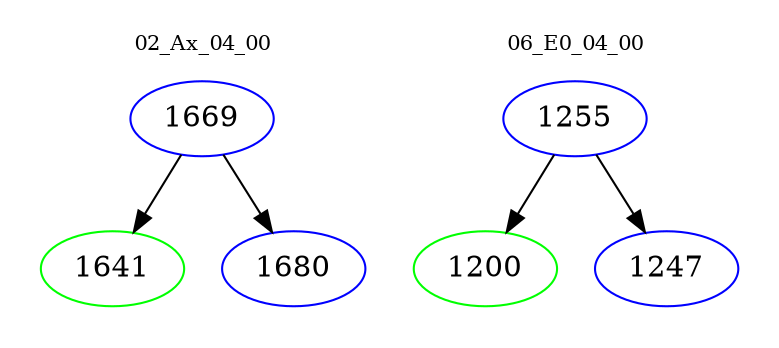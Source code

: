 digraph{
subgraph cluster_0 {
color = white
label = "02_Ax_04_00";
fontsize=10;
T0_1669 [label="1669", color="blue"]
T0_1669 -> T0_1641 [color="black"]
T0_1641 [label="1641", color="green"]
T0_1669 -> T0_1680 [color="black"]
T0_1680 [label="1680", color="blue"]
}
subgraph cluster_1 {
color = white
label = "06_E0_04_00";
fontsize=10;
T1_1255 [label="1255", color="blue"]
T1_1255 -> T1_1200 [color="black"]
T1_1200 [label="1200", color="green"]
T1_1255 -> T1_1247 [color="black"]
T1_1247 [label="1247", color="blue"]
}
}
